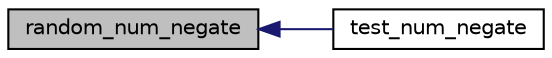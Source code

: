 digraph "random_num_negate"
{
  edge [fontname="Helvetica",fontsize="10",labelfontname="Helvetica",labelfontsize="10"];
  node [fontname="Helvetica",fontsize="10",shape=record];
  rankdir="LR";
  Node59 [label="random_num_negate",height=0.2,width=0.4,color="black", fillcolor="grey75", style="filled", fontcolor="black"];
  Node59 -> Node60 [dir="back",color="midnightblue",fontsize="10",style="solid",fontname="Helvetica"];
  Node60 [label="test_num_negate",height=0.2,width=0.4,color="black", fillcolor="white", style="filled",URL="$d5/d7f/tests_8c.html#a6cccf1ffe3b4863fec653e8bae8c0cb0"];
}
